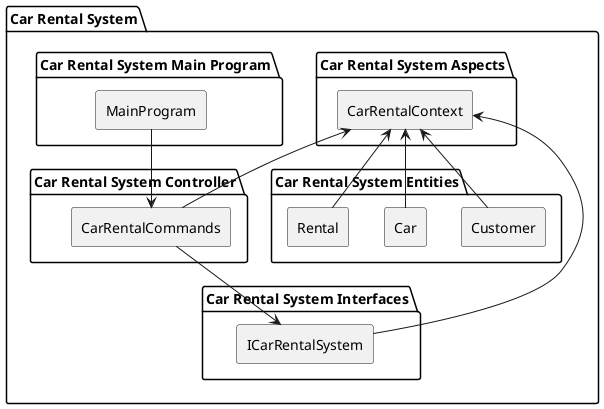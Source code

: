 ﻿@startuml
package "Car Rental System" {
  package "Car Rental System Interfaces" {
    rectangle "ICarRentalSystem" as ICarRentalSystem
  }

  package "Car Rental System Entities" {
    rectangle "Customer" as Customer
    rectangle "Car" as Car
    rectangle "Rental" as Rental
  }

  package "Car Rental System Aspects" {
    rectangle "CarRentalContext" as CarRentalContext
  }

  package "Car Rental System Controller" {
    rectangle "CarRentalCommands" as CarRentalCommands
  }

  package "Car Rental System Main Program" {
    rectangle "MainProgram" as MainProgram
  }

  ICarRentalSystem --> CarRentalContext
  CarRentalContext <- Customer
  CarRentalContext <- Car
  CarRentalContext <-- Rental
  CarRentalContext <-- CarRentalCommands
  MainProgram --> CarRentalCommands
  CarRentalCommands --> ICarRentalSystem
}
@enduml

